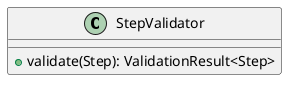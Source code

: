 @startuml

    class StepValidator [[StepValidator.html]] {
        +validate(Step): ValidationResult<Step>
    }

@enduml
